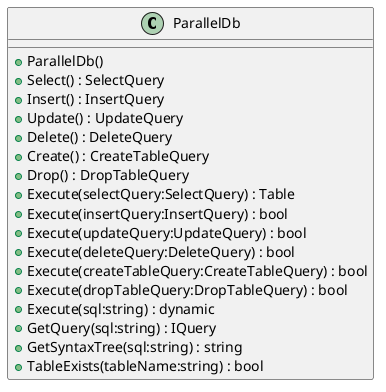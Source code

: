 @startuml
class ParallelDb {
    + ParallelDb()
    + Select() : SelectQuery
    + Insert() : InsertQuery
    + Update() : UpdateQuery
    + Delete() : DeleteQuery
    + Create() : CreateTableQuery
    + Drop() : DropTableQuery
    + Execute(selectQuery:SelectQuery) : Table
    + Execute(insertQuery:InsertQuery) : bool
    + Execute(updateQuery:UpdateQuery) : bool
    + Execute(deleteQuery:DeleteQuery) : bool
    + Execute(createTableQuery:CreateTableQuery) : bool
    + Execute(dropTableQuery:DropTableQuery) : bool
    + Execute(sql:string) : dynamic
    + GetQuery(sql:string) : IQuery
    + GetSyntaxTree(sql:string) : string
    + TableExists(tableName:string) : bool
}
@enduml
